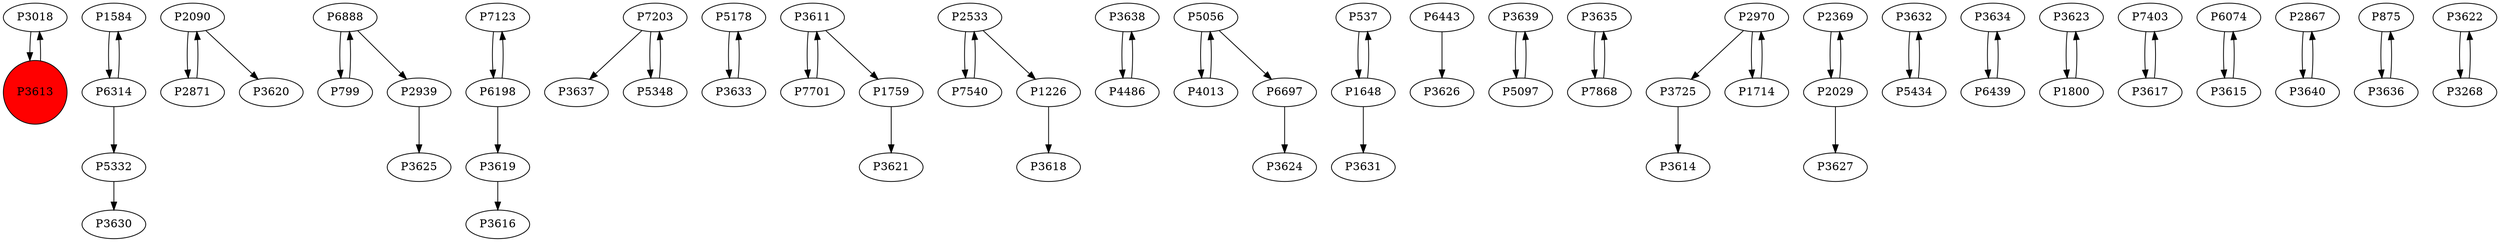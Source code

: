 digraph {
	P3018 -> P3613
	P1584 -> P6314
	P2090 -> P2871
	P6888 -> P799
	P7123 -> P6198
	P7203 -> P3637
	P5178 -> P3633
	P1759 -> P3621
	P2533 -> P7540
	P3638 -> P4486
	P6697 -> P3624
	P2090 -> P3620
	P537 -> P1648
	P3633 -> P5178
	P6443 -> P3626
	P3639 -> P5097
	P3635 -> P7868
	P3725 -> P3614
	P5097 -> P3639
	P2369 -> P2029
	P3632 -> P5434
	P3613 -> P3018
	P6314 -> P1584
	P3619 -> P3616
	P1226 -> P3618
	P3634 -> P6439
	P2533 -> P1226
	P7540 -> P2533
	P3623 -> P1800
	P7203 -> P5348
	P7403 -> P3617
	P4013 -> P5056
	P6198 -> P3619
	P1800 -> P3623
	P4486 -> P3638
	P2029 -> P2369
	P3617 -> P7403
	P6074 -> P3615
	P7701 -> P3611
	P3611 -> P7701
	P2029 -> P3627
	P2939 -> P3625
	P1648 -> P3631
	P5348 -> P7203
	P2867 -> P3640
	P875 -> P3636
	P1648 -> P537
	P3611 -> P1759
	P5056 -> P6697
	P6888 -> P2939
	P5056 -> P4013
	P3622 -> P3268
	P6439 -> P3634
	P5332 -> P3630
	P3615 -> P6074
	P5434 -> P3632
	P2871 -> P2090
	P2970 -> P1714
	P2970 -> P3725
	P6198 -> P7123
	P7868 -> P3635
	P6314 -> P5332
	P799 -> P6888
	P1714 -> P2970
	P3268 -> P3622
	P3636 -> P875
	P3640 -> P2867
	P3613 [shape=circle]
	P3613 [style=filled]
	P3613 [fillcolor=red]
}
